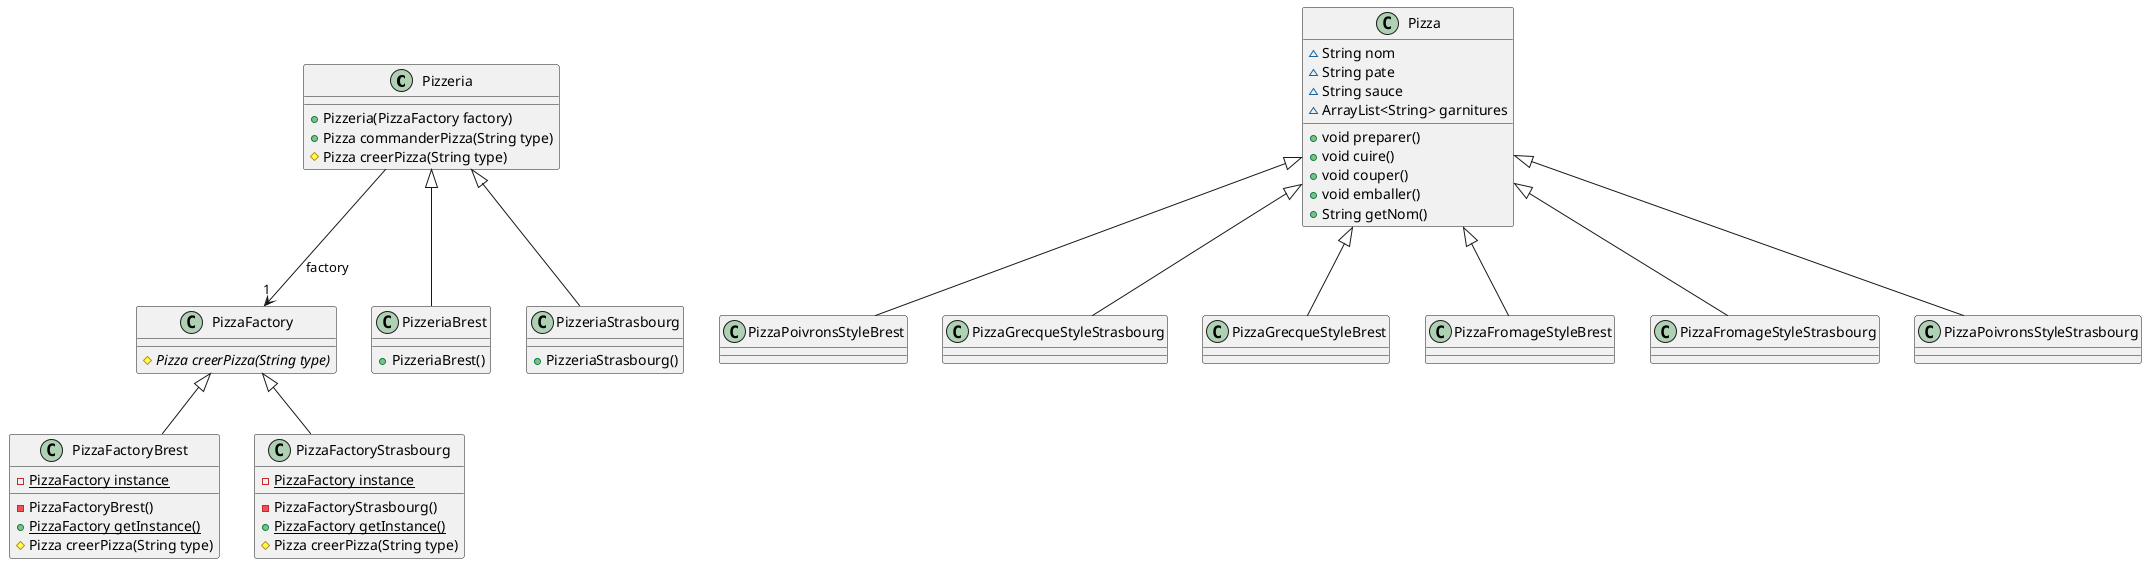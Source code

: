@startuml
abstract class Pizzeria [[java:Pizzeria]] {
	+Pizzeria(PizzaFactory factory)
	+Pizza commanderPizza(String type)
	#Pizza creerPizza(String type)
}
class PizzaFactory [[java:PizzaFactory]] {
}
Pizzeria --> "1" PizzaFactory : factory
class PizzeriaBrest [[java:PizzeriaBrest]] {
	+PizzeriaBrest()
}
class Pizzeria [[java:Pizzeria]] {
}
Pizzeria <|-- PizzeriaBrest
abstract class Pizza [[java:Pizza]] {
	~String nom
	~String pate
	~String sauce
	~ArrayList<String> garnitures
	+void preparer()
	+void cuire()
	+void couper()
	+void emballer()
	+String getNom()
}
class PizzaPoivronsStyleBrest [[java:PizzaPoivronsStyleBrest]] {
}
class Pizza [[java:Pizza]] {
}
Pizza <|-- PizzaPoivronsStyleBrest
class PizzaGrecqueStyleStrasbourg [[java:PizzaGrecqueStyleStrasbourg]] {
}
class Pizza [[java:Pizza]] {
}
Pizza <|-- PizzaGrecqueStyleStrasbourg
class PizzaGrecqueStyleBrest [[java:PizzaGrecqueStyleBrest]] {
}
class Pizza [[java:Pizza]] {
}
Pizza <|-- PizzaGrecqueStyleBrest
class PizzaFromageStyleBrest [[java:PizzaFromageStyleBrest]] {
}
class Pizza [[java:Pizza]] {
}
Pizza <|-- PizzaFromageStyleBrest
class PizzaFromageStyleStrasbourg [[java:PizzaFromageStyleStrasbourg]] {
}
class Pizza [[java:Pizza]] {
}
Pizza <|-- PizzaFromageStyleStrasbourg
class PizzeriaStrasbourg [[java:PizzeriaStrasbourg]] {
	+PizzeriaStrasbourg()
}
class Pizzeria [[java:Pizzeria]] {
}
Pizzeria <|-- PizzeriaStrasbourg
class PizzaPoivronsStyleStrasbourg [[java:PizzaPoivronsStyleStrasbourg]] {
}
class Pizza [[java:Pizza]] {
}
Pizza <|-- PizzaPoivronsStyleStrasbourg
abstract class PizzaFactory [[java:PizzaFactory]] {
	#{abstract}Pizza creerPizza(String type)
}
class PizzaFactoryBrest [[java:PizzaFactoryBrest]] {
	-{static}PizzaFactory instance
	-PizzaFactoryBrest()
	+{static}PizzaFactory getInstance()
	#Pizza creerPizza(String type)
}
class PizzaFactory [[java:PizzaFactory]] {
}
PizzaFactory <|-- PizzaFactoryBrest
class PizzaFactoryStrasbourg [[java:PizzaFactoryStrasbourg]] {
	-{static}PizzaFactory instance
	-PizzaFactoryStrasbourg()
	+{static}PizzaFactory getInstance()
	#Pizza creerPizza(String type)
}
class PizzaFactory [[java:PizzaFactory]] {
}
PizzaFactory <|-- PizzaFactoryStrasbourg
@enduml